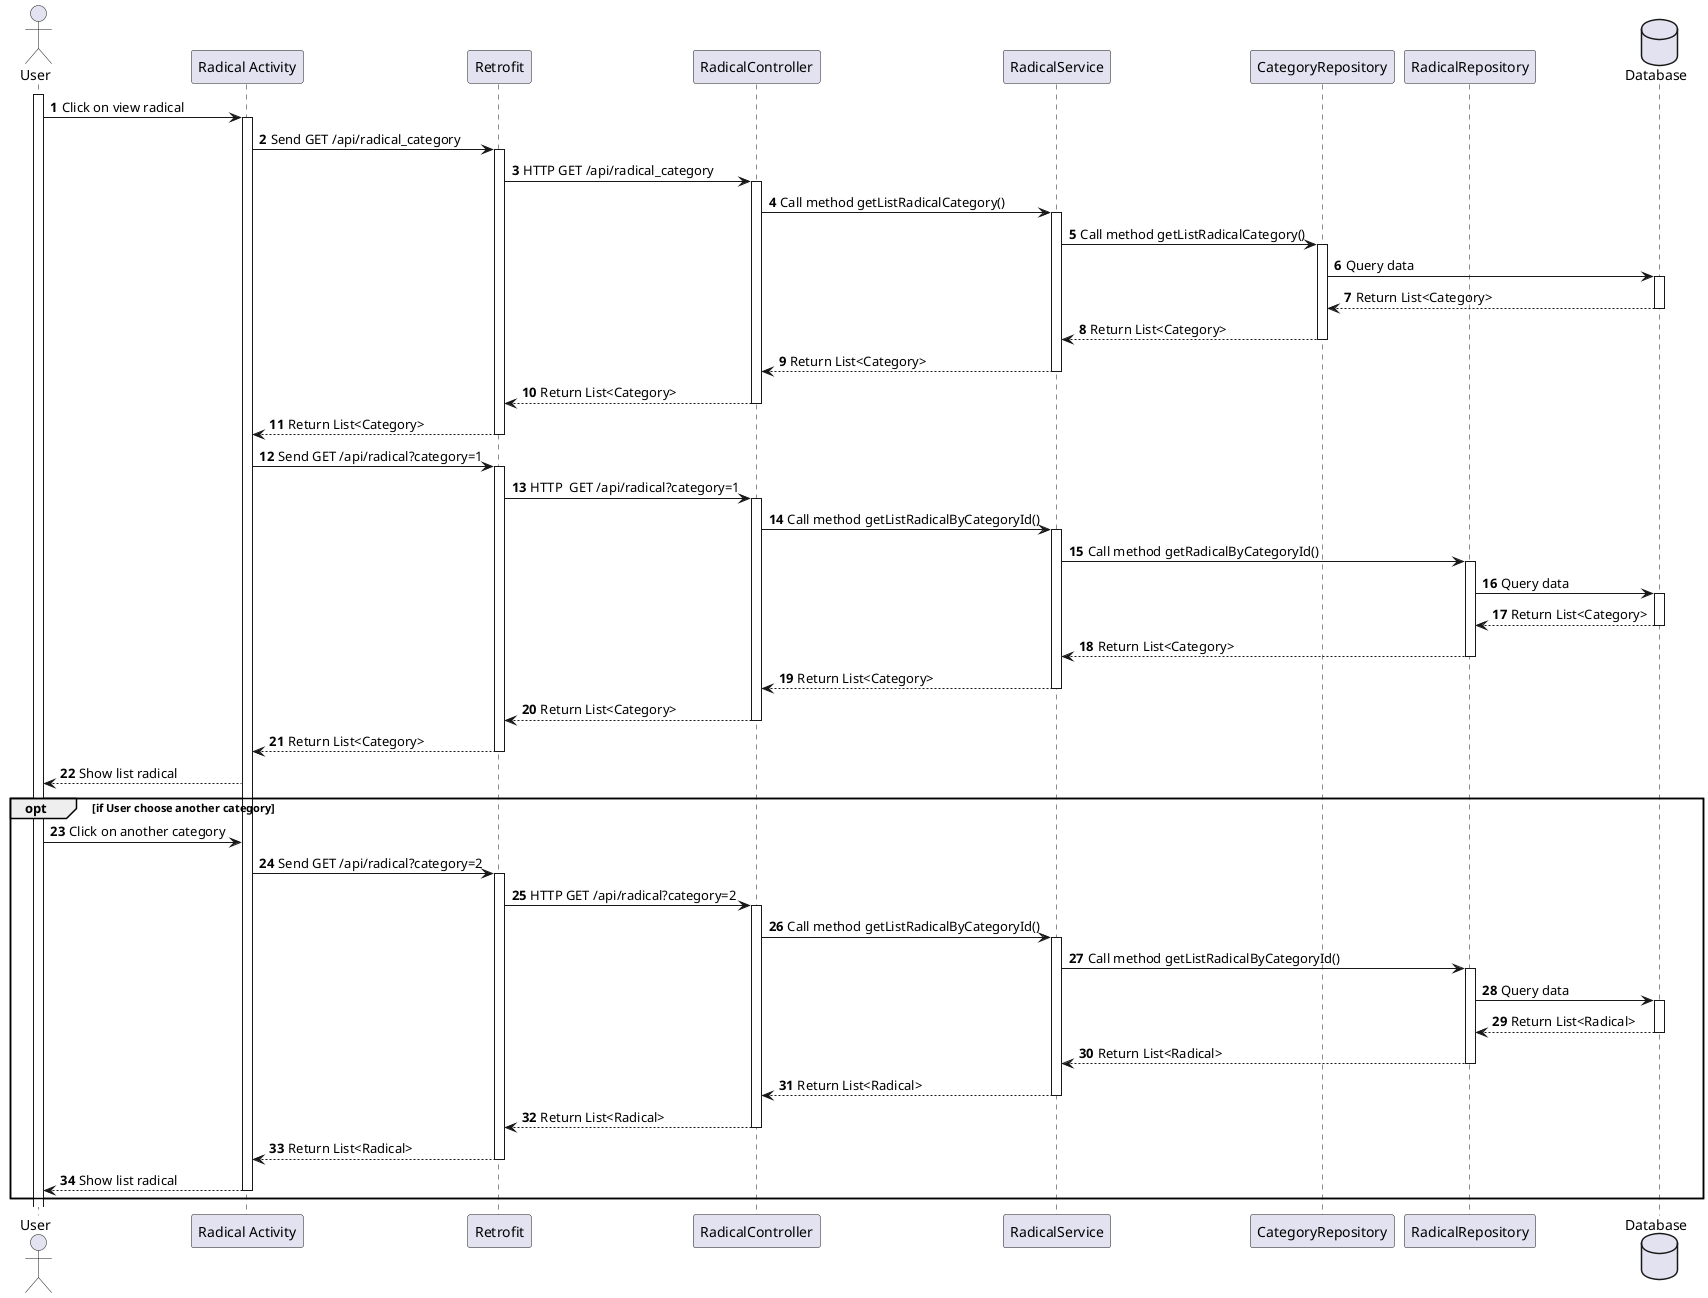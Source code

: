 @startuml
actor User
'participant "Homepage Activity" as Homepage
participant "Radical Activity" as Radical
participant "Retrofit" as Retrofit
participant "RadicalController" as Controller
participant "RadicalService" as Service
participant "CategoryRepository" as CategoryRepository
participant "RadicalRepository" as RadicalRepository

database Database

'
'Use case: Xem danh sách bộ thủ
'

activate User

autonumber
User -> Radical++: Click on view radical

'
'Call API get list radical category
'
'Homepage -> Radical++: startActivity(intent)
Radical -> Retrofit++: Send GET /api/radical_category
Retrofit -> Controller++: HTTP GET /api/radical_category
Controller -> Service++: Call method getListRadicalCategory()
Service -> CategoryRepository++: Call method getListRadicalCategory()
CategoryRepository -> Database++: Query data
Database --> CategoryRepository--: Return List<Category>
CategoryRepository --> Service--: Return List<Category>
Service --> Controller--: Return List<Category>
Controller --> Retrofit--: Return List<Category>
Retrofit --> Radical--: Return List<Category>

'
'Call API get list radical by categoryId
'
Radical -> Retrofit++: Send GET /api/radical?category=1
Retrofit -> Controller++: HTTP  GET /api/radical?category=1
Controller -> Service++: Call method getListRadicalByCategoryId()
Service -> RadicalRepository++: Call method getRadicalByCategoryId()
RadicalRepository -> Database++: Query data
Database --> RadicalRepository--:  Return List<Category>
RadicalRepository --> Service--:  Return List<Category>
Service --> Controller--:  Return List<Category>
Controller --> Retrofit--:  Return List<Category>
Retrofit --> Radical--:  Return List<Category>
Radical --> User: Show list radical

opt if User choose another category
    User -> Radical: Click on another category
    Radical -> Retrofit++: Send GET /api/radical?category=2
    Retrofit -> Controller++: HTTP GET /api/radical?category=2
    Controller -> Service++: Call method getListRadicalByCategoryId()
    Service -> RadicalRepository++: Call method getListRadicalByCategoryId()
    RadicalRepository -> Database++: Query data
    Database --> RadicalRepository--: Return List<Radical>
    RadicalRepository --> Service--: Return List<Radical>
    Service --> Controller--: Return List<Radical>
    Controller --> Retrofit--: Return List<Radical>
    Retrofit --> Radical--: Return List<Radical>
    Radical --> User--: Show list radical
    end

@enduml
